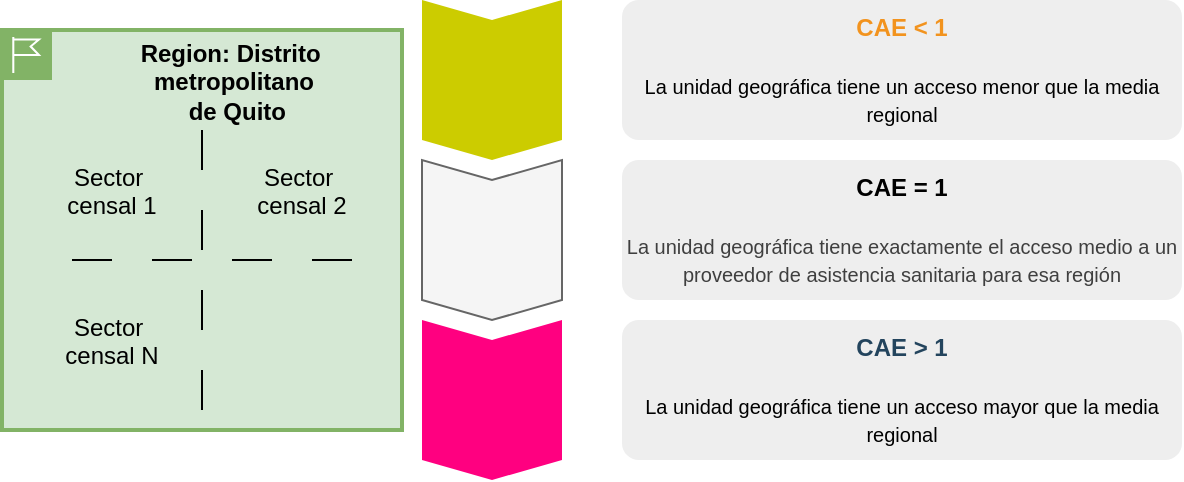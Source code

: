 <mxfile>
    <diagram id="P0ckGwWeute84OkEysH_" name="Page-1">
        <mxGraphModel dx="832" dy="563" grid="1" gridSize="10" guides="1" tooltips="1" connect="1" arrows="1" fold="1" page="1" pageScale="1" pageWidth="850" pageHeight="1100" math="0" shadow="0">
            <root>
                <mxCell id="0"/>
                <mxCell id="1" parent="0"/>
                <mxCell id="16" value="&lt;div style=&quot;&quot;&gt;&lt;b style=&quot;background-color: transparent;&quot;&gt;Region: Distrito&amp;nbsp;&lt;/b&gt;&lt;/div&gt;&lt;div&gt;&lt;b&gt;metropolitano&lt;/b&gt;&lt;div&gt;&lt;b&gt;&amp;nbsp;de Quito&lt;/b&gt;&lt;/div&gt;&lt;/div&gt;" style="shape=mxgraph.ibm.box;prType=region;fontStyle=0;verticalAlign=top;align=center;spacingLeft=32;spacingTop=4;fillColor=#d5e8d4;rounded=0;whiteSpace=wrap;html=1;strokeColor=#82b366;strokeWidth=2;dashed=0;container=1;spacing=-4;collapsible=0;expand=0;recursiveResize=0;" vertex="1" parent="1">
                    <mxGeometry x="60" y="185" width="200" height="200" as="geometry"/>
                </mxCell>
                <mxCell id="13" value="" style="line;strokeWidth=1;direction=south;html=1;dashed=1;dashPattern=20 20;" vertex="1" parent="16">
                    <mxGeometry x="95" y="50" width="10" height="150" as="geometry"/>
                </mxCell>
                <mxCell id="14" value="Sector &#xa;censal 1" style="text;align=center;" vertex="1" parent="16">
                    <mxGeometry x="20" y="60" width="70" height="40" as="geometry"/>
                </mxCell>
                <mxCell id="15" value="Sector &#xa;censal 2" style="text;align=center;" vertex="1" parent="16">
                    <mxGeometry x="110" y="60" width="80" height="40" as="geometry"/>
                </mxCell>
                <mxCell id="19" value="" style="line;strokeWidth=1;direction=south;html=1;dashed=1;dashPattern=20 20;rotation=90;" vertex="1" parent="16">
                    <mxGeometry x="95" y="40" width="10" height="150" as="geometry"/>
                </mxCell>
                <mxCell id="20" value="Sector &#xa;censal N" style="text;align=center;" vertex="1" parent="16">
                    <mxGeometry x="15" y="135" width="80" height="40" as="geometry"/>
                </mxCell>
                <mxCell id="3" value="" style="shape=step;perimeter=stepPerimeter;whiteSpace=wrap;html=1;fixedSize=1;size=10;direction=south;fillColor=#CCCC00;strokeColor=none;rounded=0;" vertex="1" parent="1">
                    <mxGeometry x="270" y="170" width="70" height="80" as="geometry"/>
                </mxCell>
                <mxCell id="4" value="" style="shape=step;perimeter=stepPerimeter;whiteSpace=wrap;html=1;fixedSize=1;size=10;direction=south;rounded=0;fillColor=#f5f5f5;fontColor=#333333;strokeColor=#666666;" vertex="1" parent="1">
                    <mxGeometry x="270" y="250" width="70" height="80" as="geometry"/>
                </mxCell>
                <mxCell id="5" value="" style="shape=step;perimeter=stepPerimeter;whiteSpace=wrap;html=1;fixedSize=1;size=10;direction=south;fillColor=#FF0080;strokeColor=none;rounded=0;" vertex="1" parent="1">
                    <mxGeometry x="270" y="330" width="70" height="80" as="geometry"/>
                </mxCell>
                <mxCell id="8" value="&lt;font style=&quot;&quot;&gt;&lt;font style=&quot;font-size: 12px;&quot; color=&quot;#F2931E&quot;&gt;&lt;b&gt;CAE &amp;lt; 1&lt;/b&gt;&lt;/font&gt;&lt;br&gt;&lt;br&gt;&lt;font size=&quot;1&quot;&gt;La unidad geográfica tiene un acceso menor que la media regional&lt;/font&gt;&lt;/font&gt;" style="rounded=1;strokeColor=none;fillColor=#EEEEEE;align=center;arcSize=12;verticalAlign=top;whiteSpace=wrap;html=1;fontSize=12;" vertex="1" parent="1">
                    <mxGeometry x="370" y="170" width="280" height="70" as="geometry"/>
                </mxCell>
                <mxCell id="9" value="&lt;font style=&quot;font-size: 10px&quot;&gt;&lt;b style=&quot;font-size: 12px;&quot;&gt;CAE = 1&lt;/b&gt;&lt;br&gt;&lt;br&gt;&lt;span style=&quot;color: rgb(63, 63, 63); font-size: x-small;&quot;&gt;La unidad geográfica tiene exactamente el acceso medio a un proveedor de asistencia sanitaria para esa región&lt;/span&gt;&lt;/font&gt;" style="rounded=1;strokeColor=none;fillColor=#EEEEEE;align=center;arcSize=12;verticalAlign=top;whiteSpace=wrap;html=1;fontSize=12;" vertex="1" parent="1">
                    <mxGeometry x="370" y="250" width="280" height="70" as="geometry"/>
                </mxCell>
                <mxCell id="10" value="&lt;font style=&quot;&quot;&gt;&lt;font style=&quot;font-size: 12px;&quot; color=&quot;#23445D&quot;&gt;&lt;b&gt;CAE &amp;gt; 1&lt;/b&gt;&lt;/font&gt;&lt;br&gt;&lt;br&gt;&lt;font size=&quot;1&quot;&gt;La unidad geográfica tiene un acceso mayor que la media regional&lt;/font&gt;&lt;/font&gt;" style="rounded=1;strokeColor=none;fillColor=#EEEEEE;align=center;arcSize=12;verticalAlign=top;whiteSpace=wrap;html=1;fontSize=12;" vertex="1" parent="1">
                    <mxGeometry x="370" y="330" width="280" height="70" as="geometry"/>
                </mxCell>
            </root>
        </mxGraphModel>
    </diagram>
</mxfile>